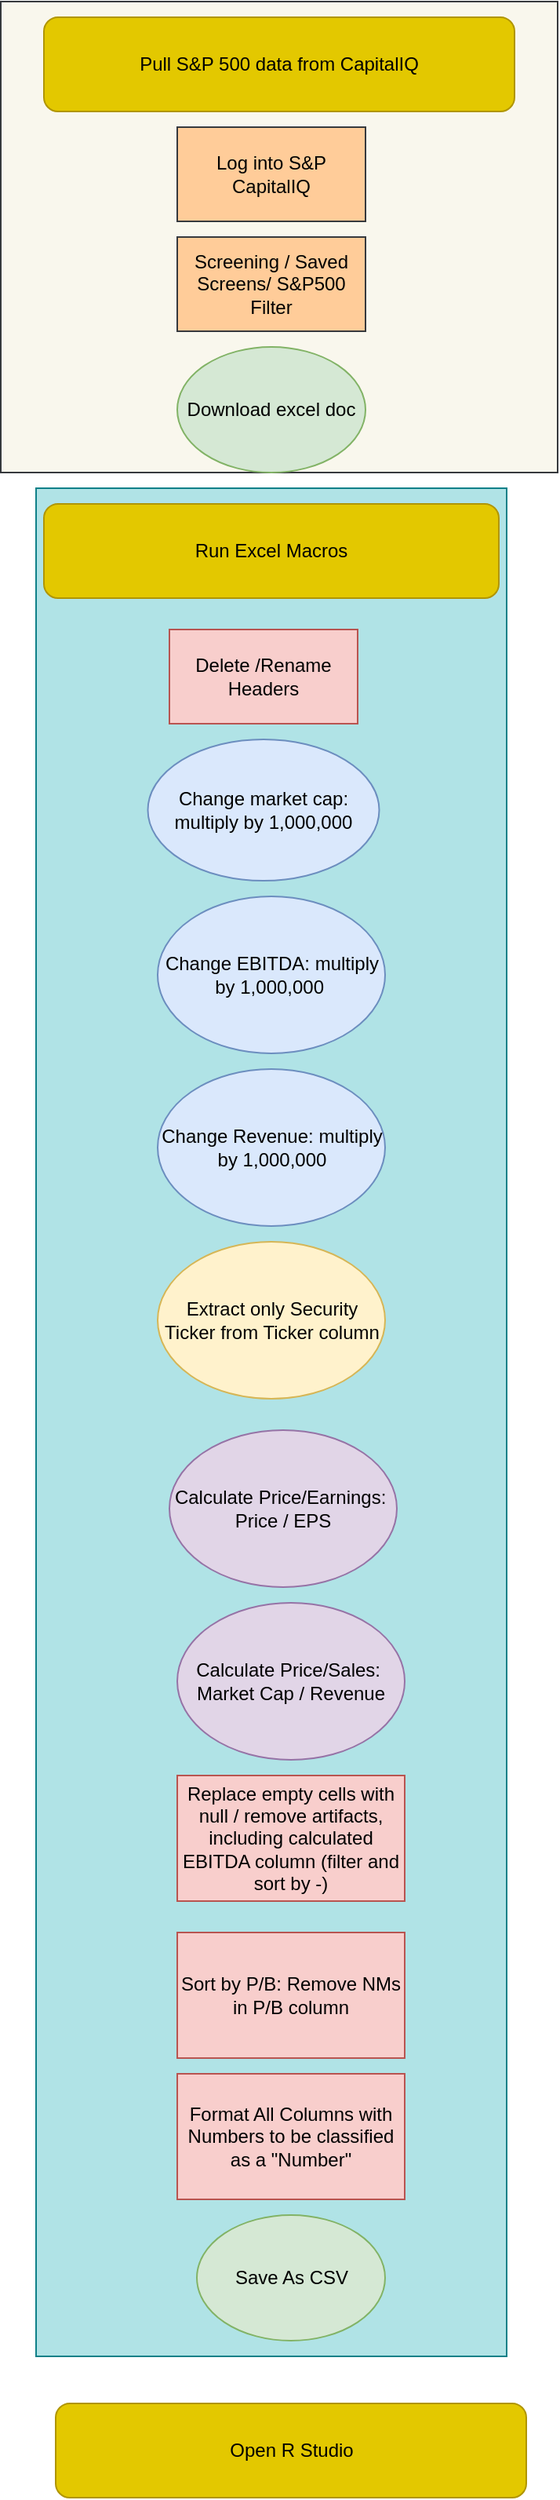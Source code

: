 <mxfile version="15.9.4" type="github">
  <diagram id="FBYuZ8vgcihNYxdQvZ12" name="Page-1">
    <mxGraphModel dx="782" dy="444" grid="1" gridSize="10" guides="1" tooltips="1" connect="1" arrows="1" fold="1" page="1" pageScale="1" pageWidth="850" pageHeight="1100" math="0" shadow="0">
      <root>
        <mxCell id="0" />
        <mxCell id="1" parent="0" />
        <mxCell id="bpsd50fUaObvi4L-TfuP-23" value="" style="rounded=0;whiteSpace=wrap;html=1;fillColor=#f9f7ed;strokeColor=#36393d;" vertex="1" parent="1">
          <mxGeometry x="202.5" width="355" height="300" as="geometry" />
        </mxCell>
        <mxCell id="bpsd50fUaObvi4L-TfuP-15" value="" style="rounded=0;whiteSpace=wrap;html=1;fillColor=#b0e3e6;strokeColor=#0e8088;" vertex="1" parent="1">
          <mxGeometry x="225" y="310" width="300" height="1190" as="geometry" />
        </mxCell>
        <mxCell id="bpsd50fUaObvi4L-TfuP-1" value="Pull S&amp;amp;P 500 data from CapitalIQ" style="rounded=1;whiteSpace=wrap;html=1;fillColor=#e3c800;fontColor=#000000;strokeColor=#B09500;" vertex="1" parent="1">
          <mxGeometry x="230" y="10" width="300" height="60" as="geometry" />
        </mxCell>
        <mxCell id="bpsd50fUaObvi4L-TfuP-2" value="Screening / Saved Screens/ S&amp;amp;P500 Filter" style="rounded=0;whiteSpace=wrap;html=1;fillColor=#ffcc99;strokeColor=#36393d;" vertex="1" parent="1">
          <mxGeometry x="315" y="150" width="120" height="60" as="geometry" />
        </mxCell>
        <mxCell id="bpsd50fUaObvi4L-TfuP-3" value="Download excel doc" style="ellipse;whiteSpace=wrap;html=1;fillColor=#d5e8d4;strokeColor=#82b366;" vertex="1" parent="1">
          <mxGeometry x="315" y="220" width="120" height="80" as="geometry" />
        </mxCell>
        <mxCell id="bpsd50fUaObvi4L-TfuP-4" value="Delete /Rename Headers" style="rounded=0;whiteSpace=wrap;html=1;fillColor=#f8cecc;strokeColor=#b85450;" vertex="1" parent="1">
          <mxGeometry x="310" y="400" width="120" height="60" as="geometry" />
        </mxCell>
        <mxCell id="bpsd50fUaObvi4L-TfuP-5" value="Change market cap: multiply by 1,000,000" style="ellipse;whiteSpace=wrap;html=1;fillColor=#dae8fc;strokeColor=#6c8ebf;" vertex="1" parent="1">
          <mxGeometry x="296.25" y="470" width="147.5" height="90" as="geometry" />
        </mxCell>
        <mxCell id="bpsd50fUaObvi4L-TfuP-7" value="Change EBITDA: multiply by 1,000,000&amp;nbsp;" style="ellipse;whiteSpace=wrap;html=1;fillColor=#dae8fc;strokeColor=#6c8ebf;" vertex="1" parent="1">
          <mxGeometry x="302.5" y="570" width="145" height="100" as="geometry" />
        </mxCell>
        <mxCell id="bpsd50fUaObvi4L-TfuP-8" value="Replace empty cells with null / remove artifacts, including calculated EBITDA column (filter and sort by -)" style="square;whiteSpace=wrap;html=1;fillColor=#f8cecc;strokeColor=#b85450;" vertex="1" parent="1">
          <mxGeometry x="315" y="1130" width="145" height="80" as="geometry" />
        </mxCell>
        <mxCell id="bpsd50fUaObvi4L-TfuP-9" value="Extract only Security Ticker from Ticker column" style="ellipse;whiteSpace=wrap;html=1;fillColor=#fff2cc;strokeColor=#d6b656;" vertex="1" parent="1">
          <mxGeometry x="302.5" y="790" width="145" height="100" as="geometry" />
        </mxCell>
        <mxCell id="bpsd50fUaObvi4L-TfuP-10" value="Calculate Price/Earnings:&amp;nbsp;&lt;br&gt;Price / EPS" style="ellipse;whiteSpace=wrap;html=1;fillColor=#e1d5e7;strokeColor=#9673a6;" vertex="1" parent="1">
          <mxGeometry x="310" y="910" width="145" height="100" as="geometry" />
        </mxCell>
        <mxCell id="bpsd50fUaObvi4L-TfuP-11" value="Calculate Price/Sales:&amp;nbsp;&lt;br&gt;Market Cap / Revenue" style="ellipse;whiteSpace=wrap;html=1;fillColor=#e1d5e7;strokeColor=#9673a6;" vertex="1" parent="1">
          <mxGeometry x="315" y="1020" width="145" height="100" as="geometry" />
        </mxCell>
        <mxCell id="bpsd50fUaObvi4L-TfuP-12" value="Change Revenue: multiply by 1,000,000" style="ellipse;whiteSpace=wrap;html=1;fillColor=#dae8fc;strokeColor=#6c8ebf;" vertex="1" parent="1">
          <mxGeometry x="302.5" y="680" width="145" height="100" as="geometry" />
        </mxCell>
        <mxCell id="bpsd50fUaObvi4L-TfuP-13" value="Save As CSV" style="ellipse;whiteSpace=wrap;html=1;fillColor=#d5e8d4;strokeColor=#82b366;" vertex="1" parent="1">
          <mxGeometry x="327.5" y="1410" width="120" height="80" as="geometry" />
        </mxCell>
        <mxCell id="bpsd50fUaObvi4L-TfuP-14" value="Run Excel Macros" style="rounded=1;whiteSpace=wrap;html=1;fillColor=#e3c800;strokeColor=#B09500;fontColor=#000000;" vertex="1" parent="1">
          <mxGeometry x="230" y="320" width="290" height="60" as="geometry" />
        </mxCell>
        <mxCell id="bpsd50fUaObvi4L-TfuP-16" value="Log into S&amp;amp;P CapitalIQ" style="rounded=0;whiteSpace=wrap;html=1;fillColor=#ffcc99;strokeColor=#36393d;" vertex="1" parent="1">
          <mxGeometry x="315" y="80" width="120" height="60" as="geometry" />
        </mxCell>
        <mxCell id="bpsd50fUaObvi4L-TfuP-18" value="Open R Studio" style="rounded=1;whiteSpace=wrap;html=1;fillColor=#e3c800;fontColor=#000000;strokeColor=#B09500;" vertex="1" parent="1">
          <mxGeometry x="237.5" y="1530" width="300" height="60" as="geometry" />
        </mxCell>
        <mxCell id="bpsd50fUaObvi4L-TfuP-19" value="Sort by P/B: Remove NMs in P/B column" style="square;whiteSpace=wrap;html=1;fillColor=#f8cecc;strokeColor=#b85450;" vertex="1" parent="1">
          <mxGeometry x="315" y="1230" width="145" height="80" as="geometry" />
        </mxCell>
        <mxCell id="bpsd50fUaObvi4L-TfuP-21" value="Format All Columns with Numbers to be classified as a &quot;Number&quot;" style="square;whiteSpace=wrap;html=1;fillColor=#f8cecc;strokeColor=#b85450;" vertex="1" parent="1">
          <mxGeometry x="315" y="1320" width="145" height="80" as="geometry" />
        </mxCell>
      </root>
    </mxGraphModel>
  </diagram>
</mxfile>
